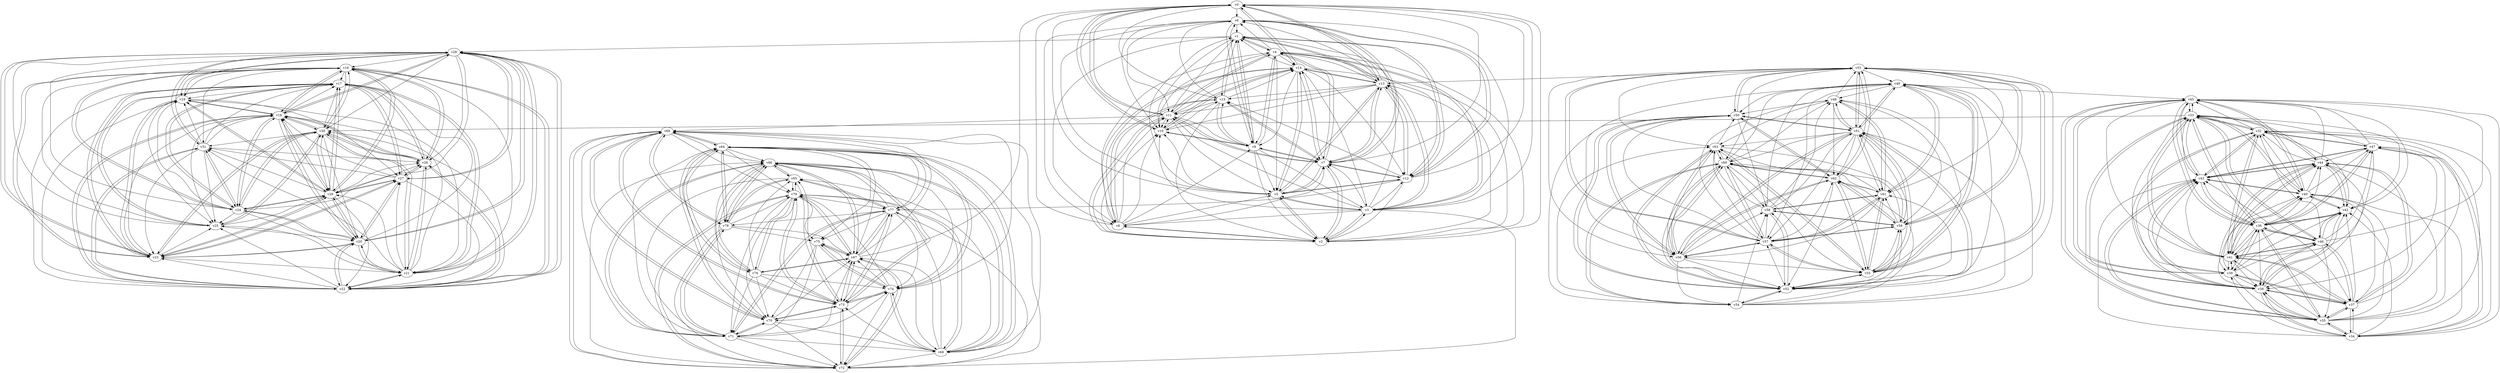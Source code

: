 digraph buchi_test114 {
    v0 [name="v0", player=0, priority=0];
    v1 [name="v1", player=0, priority=0];
    v2 [name="v2", player=0, priority=1];
    v3 [name="v3", player=0, priority=1];
    v4 [name="v4", player=1, priority=1];
    v5 [name="v5", player=1, priority=1];
    v6 [name="v6", player=1, priority=1];
    v7 [name="v7", player=1, priority=0];
    v8 [name="v8", player=1, priority=0];
    v9 [name="v9", player=1, priority=1];
    v10 [name="v10", player=1, priority=0];
    v11 [name="v11", player=0, priority=0];
    v12 [name="v12", player=1, priority=0];
    v13 [name="v13", player=0, priority=0];
    v14 [name="v14", player=1, priority=1];
    v15 [name="v15", player=0, priority=1];
    v16 [name="v16", player=0, priority=0];
    v17 [name="v17", player=1, priority=0];
    v18 [name="v18", player=1, priority=0];
    v19 [name="v19", player=1, priority=1];
    v20 [name="v20", player=1, priority=1];
    v21 [name="v21", player=0, priority=1];
    v22 [name="v22", player=0, priority=1];
    v23 [name="v23", player=1, priority=0];
    v24 [name="v24", player=1, priority=0];
    v25 [name="v25", player=0, priority=0];
    v26 [name="v26", player=0, priority=1];
    v27 [name="v27", player=0, priority=0];
    v28 [name="v28", player=0, priority=0];
    v29 [name="v29", player=1, priority=0];
    v30 [name="v30", player=0, priority=1];
    v31 [name="v31", player=0, priority=0];
    v32 [name="v32", player=1, priority=0];
    v33 [name="v33", player=1, priority=1];
    v34 [name="v34", player=0, priority=0];
    v35 [name="v35", player=0, priority=0];
    v36 [name="v36", player=1, priority=1];
    v37 [name="v37", player=0, priority=1];
    v38 [name="v38", player=0, priority=1];
    v39 [name="v39", player=0, priority=0];
    v40 [name="v40", player=1, priority=1];
    v41 [name="v41", player=0, priority=0];
    v42 [name="v42", player=0, priority=1];
    v43 [name="v43", player=1, priority=1];
    v44 [name="v44", player=0, priority=1];
    v45 [name="v45", player=0, priority=1];
    v46 [name="v46", player=0, priority=0];
    v47 [name="v47", player=0, priority=1];
    v48 [name="v48", player=0, priority=1];
    v49 [name="v49", player=1, priority=1];
    v50 [name="v50", player=0, priority=1];
    v51 [name="v51", player=0, priority=0];
    v52 [name="v52", player=0, priority=1];
    v53 [name="v53", player=1, priority=0];
    v54 [name="v54", player=0, priority=1];
    v55 [name="v55", player=0, priority=1];
    v56 [name="v56", player=0, priority=0];
    v57 [name="v57", player=0, priority=1];
    v58 [name="v58", player=1, priority=0];
    v59 [name="v59", player=1, priority=1];
    v60 [name="v60", player=1, priority=0];
    v61 [name="v61", player=0, priority=1];
    v62 [name="v62", player=1, priority=0];
    v63 [name="v63", player=1, priority=0];
    v64 [name="v64", player=1, priority=0];
    v65 [name="v65", player=1, priority=0];
    v66 [name="v66", player=1, priority=0];
    v67 [name="v67", player=0, priority=0];
    v68 [name="v68", player=0, priority=0];
    v69 [name="v69", player=1, priority=1];
    v70 [name="v70", player=1, priority=0];
    v71 [name="v71", player=1, priority=1];
    v72 [name="v72", player=1, priority=0];
    v73 [name="v73", player=1, priority=1];
    v74 [name="v74", player=1, priority=0];
    v75 [name="v75", player=1, priority=0];
    v76 [name="v76", player=0, priority=1];
    v77 [name="v77", player=0, priority=0];
    v78 [name="v78", player=0, priority=0];
    v79 [name="v79", player=0, priority=1];
    v26 -> v21;
    v55 -> v57;
    v18 -> v17;
    v26 -> v30;
    v18 -> v26;
    v70 -> v64;
    v67 -> v77;
    v70 -> v73;
    v8 -> v0;
    v8 -> v9;
    v11 -> v5;
    v40 -> v41;
    v19 -> v18;
    v30 -> v18;
    v0 -> v14;
    v11 -> v14;
    v48 -> v63;
    v63 -> v52;
    v41 -> v33;
    v4 -> v2;
    v33 -> v38;
    v44 -> v38;
    v52 -> v51;
    v73 -> v74;
    v22 -> v28;
    v74 -> v75;
    v37 -> v35;
    v66 -> v71;
    v15 -> v7;
    v26 -> v16;
    v55 -> v52;
    v7 -> v12;
    v55 -> v61;
    v78 -> v72;
    v18 -> v30;
    v70 -> v68;
    v29 -> v27;
    v8 -> v4;
    v11 -> v0;
    v11 -> v9;
    v40 -> v45;
    v63 -> v56;
    v62 -> v60;
    v41 -> v37;
    v25 -> v20;
    v44 -> v33;
    v73 -> v69;
    v25 -> v29;
    v33 -> v42;
    v44 -> v42;
    v3 -> v1;
    v14 -> v1;
    v51 -> v50;
    v3 -> v10;
    v14 -> v10;
    v22 -> v23;
    v12 -> v77;
    v74 -> v70;
    v74 -> v79;
    v15 -> v2;
    v47 -> v34;
    v15 -> v11;
    v36 -> v43;
    v47 -> v43;
    v18 -> v16;
    v29 -> v22;
    v77 -> v71;
    v21 -> v18;
    v29 -> v31;
    v21 -> v27;
    v11 -> v4;
    v48 -> v53;
    v62 -> v55;
    v41 -> v32;
    v2 -> v13;
    v54 -> v51;
    v54 -> v60;
    v44 -> v37;
    v3 -> v5;
    v14 -> v5;
    v22 -> v18;
    v32 -> v41;
    v51 -> v63;
    v66 -> v70;
    v15 -> v6;
    v17 -> v25;
    v7 -> v2;
    v36 -> v38;
    v47 -> v38;
    v55 -> v51;
    v7 -> v11;
    v36 -> v47;
    v29 -> v17;
    v77 -> v66;
    v29 -> v26;
    v77 -> v75;
    v21 -> v22;
    v50 -> v58;
    v69 -> v71;
    v21 -> v31;
    v40 -> v44;
    v62 -> v50;
    v2 -> v8;
    v62 -> v59;
    v25 -> v28;
    v73 -> v77;
    v3 -> v0;
    v14 -> v0;
    v43 -> v36;
    v51 -> v49;
    v14 -> v9;
    v32 -> v45;
    v43 -> v45;
    v35 -> v41;
    v28 -> v20;
    v36 -> v33;
    v47 -> v33;
    v17 -> v29;
    v28 -> v29;
    v36 -> v42;
    v65 -> v78;
    v68 -> v74;
    v6 -> v10;
    v58 -> v48;
    v21 -> v17;
    v50 -> v53;
    v29 -> v30;
    v69 -> v66;
    v21 -> v26;
    v50 -> v62;
    v39 -> v43;
    v2 -> v3;
    v54 -> v59;
    v73 -> v72;
    v3 -> v4;
    v32 -> v40;
    v43 -> v40;
    v35 -> v36;
    v51 -> v53;
    v35 -> v45;
    v76 -> v64;
    v17 -> v24;
    v28 -> v24;
    v36 -> v37;
    v57 -> v60;
    v65 -> v73;
    v68 -> v69;
    v76 -> v73;
    v6 -> v5;
    v29 -> v16;
    v58 -> v52;
    v77 -> v65;
    v61 -> v48;
    v58 -> v61;
    v42 -> v44;
    v77 -> v74;
    v61 -> v57;
    v69 -> v70;
    v21 -> v30;
    v69 -> v79;
    v39 -> v38;
    v10 -> v11;
    v2 -> v7;
    v54 -> v63;
    v43 -> v35;
    v16 -> v18;
    v51 -> v48;
    v24 -> v31;
    v43 -> v44;
    v35 -> v40;
    v64 -> v76;
    v9 -> v6;
    v17 -> v19;
    v28 -> v19;
    v47 -> v32;
    v9 -> v15;
    v49 -> v51;
    v57 -> v55;
    v68 -> v64;
    v65 -> v77;
    v68 -> v73;
    v6 -> v9;
    v42 -> v39;
    v50 -> v52;
    v39 -> v33;
    v20 -> v29;
    v23 -> v25;
    v11 -> v69;
    v2 -> v11;
    v54 -> v49;
    v1 -> v15;
    v24 -> v17;
    v72 -> v66;
    v24 -> v26;
    v53 -> v62;
    v16 -> v22;
    v16 -> v31;
    v35 -> v44;
    v5 -> v3;
    v46 -> v41;
    v9 -> v1;
    v5 -> v12;
    v57 -> v50;
    v9 -> v10;
    v38 -> v46;
    v17 -> v23;
    v28 -> v23;
    v57 -> v59;
    v49 -> v55;
    v68 -> v77;
    v58 -> v51;
    v50 -> v56;
    v61 -> v56;
    v20 -> v24;
    v31 -> v24;
    v39 -> v37;
    v23 -> v20;
    v39 -> v46;
    v23 -> v29;
    v75 -> v67;
    v13 -> v3;
    v1 -> v10;
    v13 -> v12;
    v24 -> v21;
    v53 -> v57;
    v16 -> v17;
    v24 -> v30;
    v64 -> v66;
    v72 -> v79;
    v16 -> v26;
    v56 -> v62;
    v64 -> v75;
    v1 -> v28;
    v46 -> v36;
    v38 -> v32;
    v5 -> v7;
    v46 -> v45;
    v9 -> v5;
    v28 -> v18;
    v76 -> v67;
    v49 -> v50;
    v57 -> v63;
    v49 -> v59;
    v27 -> v22;
    v68 -> v72;
    v27 -> v31;
    v19 -> v27;
    v42 -> v38;
    v71 -> v74;
    v50 -> v51;
    v61 -> v51;
    v12 -> v6;
    v31 -> v19;
    v60 -> v55;
    v12 -> v15;
    v20 -> v28;
    v4 -> v11;
    v31 -> v28;
    v39 -> v41;
    v52 -> v60;
    v75 -> v71;
    v13 -> v7;
    v34 -> v39;
    v45 -> v39;
    v24 -> v16;
    v53 -> v52;
    v24 -> v25;
    v37 -> v44;
    v53 -> v61;
    v16 -> v21;
    v56 -> v57;
    v64 -> v70;
    v16 -> v30;
    v64 -> v79;
    v5 -> v2;
    v67 -> v72;
    v49 -> v45;
    v57 -> v58;
    v27 -> v17;
    v27 -> v26;
    v19 -> v22;
    v79 -> v73;
    v30 -> v31;
    v71 -> v78;
    v12 -> v1;
    v41 -> v46;
    v20 -> v23;
    v4 -> v6;
    v31 -> v23;
    v23 -> v19;
    v52 -> v55;
    v23 -> v28;
    v45 -> v34;
    v1 -> v9;
    v13 -> v11;
    v34 -> v43;
    v53 -> v56;
    v37 -> v39;
    v56 -> v52;
    v46 -> v35;
    v78 -> v67;
    v18 -> v25;
    v38 -> v40;
    v67 -> v76;
    v70 -> v72;
    v30 -> v17;
    v79 -> v68;
    v0 -> v13;
    v30 -> v26;
    v48 -> v62;
    v71 -> v64;
    v63 -> v60;
    v79 -> v77;
    v12 -> v5;
    v20 -> v18;
    v4 -> v1;
    v31 -> v18;
    v52 -> v50;
    v60 -> v54;
    v60 -> v63;
    v4 -> v10;
    v33 -> v46;
    v75 -> v70;
    v1 -> v4;
    v34 -> v38;
    v1 -> v13;
    v37 -> v34;
    v53 -> v51;
    v34 -> v47;
    v18 -> v20;
    v59 -> v58;
    v38 -> v35;
    v78 -> v71;
    v18 -> v29;
    v70 -> v67;
    v19 -> v21;
    v30 -> v21;
    v79 -> v72;
    v63 -> v55;
    v71 -> v68;
    v71 -> v77;
    v12 -> v0;
    v41 -> v36;
    v60 -> v49;
    v33 -> v32;
    v44 -> v32;
    v60 -> v58;
    v4 -> v5;
    v33 -> v41;
    v44 -> v41;
    v52 -> v54;
    v4 -> v14;
    v52 -> v63;
    v22 -> v31;
    v45 -> v33;
    v66 -> v65;
    v34 -> v42;
    v45 -> v42;
    v37 -> v38;
    v15 -> v1;
    v56 -> v51;
    v66 -> v74;
    v7 -> v6;
    v7 -> v15;
    v59 -> v53;
    v67 -> v66;
    v78 -> v66;
    v18 -> v24;
    v59 -> v62;
    v67 -> v75;
    v78 -> v75;
    v70 -> v71;
    v8 -> v7;
    v27 -> v20;
    v30 -> v16;
    v63 -> v50;
    v19 -> v25;
    v30 -> v25;
    v48 -> v61;
    v63 -> v59;
    v41 -> v40;
    v33 -> v36;
    v52 -> v49;
    v4 -> v9;
    v33 -> v45;
    v44 -> v45;
    v52 -> v58;
    v22 -> v17;
    v3 -> v13;
    v14 -> v13;
    v22 -> v26;
    v51 -> v62;
    v74 -> v64;
    v34 -> v37;
    v74 -> v73;
    v37 -> v42;
    v66 -> v78;
    v15 -> v14;
    v36 -> v46;
    v55 -> v59;
    v18 -> v19;
    v59 -> v57;
    v18 -> v28;
    v8 -> v2;
    v40 -> v34;
    v8 -> v11;
    v11 -> v7;
    v40 -> v43;
    v60 -> v48;
    v73 -> v67;
    v41 -> v44;
    v33 -> v40;
    v3 -> v8;
    v14 -> v8;
    v22 -> v21;
    v51 -> v57;
    v22 -> v30;
    v74 -> v68;
    v66 -> v73;
    v15 -> v9;
    v7 -> v5;
    v36 -> v41;
    v26 -> v18;
    v47 -> v41;
    v7 -> v14;
    v59 -> v52;
    v55 -> v63;
    v78 -> v65;
    v18 -> v23;
    v59 -> v61;
    v29 -> v20;
    v77 -> v69;
    v77 -> v78;
    v21 -> v25;
    v11 -> v2;
    v69 -> v74;
    v48 -> v51;
    v40 -> v47;
    v10 -> v15;
    v62 -> v53;
    v41 -> v39;
    v54 -> v58;
    v53 -> v13;
    v33 -> v44;
    v14 -> v3;
    v22 -> v16;
    v51 -> v52;
    v3 -> v12;
    v14 -> v12;
    v22 -> v25;
    v51 -> v61;
    v74 -> v72;
    v66 -> v68;
    v7 -> v0;
    v47 -> v36;
    v55 -> v49;
    v7 -> v9;
    v36 -> v45;
    v47 -> v45;
    v29 -> v24;
    v77 -> v73;
    v21 -> v20;
    v40 -> v33;
    v21 -> v29;
    v40 -> v42;
    v69 -> v78;
    v25 -> v17;
    v73 -> v66;
    v33 -> v30;
    v54 -> v62;
    v3 -> v7;
    v14 -> v7;
    v22 -> v20;
    v32 -> v43;
    v51 -> v56;
    v17 -> v27;
    v28 -> v27;
    v7 -> v4;
    v36 -> v40;
    v55 -> v53;
    v6 -> v8;
    v29 -> v19;
    v69 -> v64;
    v61 -> v60;
    v40 -> v37;
    v69 -> v73;
    v10 -> v14;
    v62 -> v52;
    v2 -> v10;
    v62 -> v61;
    v73 -> v70;
    v32 -> v38;
    v3 -> v2;
    v14 -> v2;
    v35 -> v34;
    v43 -> v38;
    v3 -> v11;
    v32 -> v47;
    v43 -> v47;
    v35 -> v43;
    v51 -> v60;
    v28 -> v22;
    v36 -> v35;
    v65 -> v71;
    v55 -> v48;
    v28 -> v31;
    v68 -> v67;
    v36 -> v44;
    v47 -> v44;
    v76 -> v71;
    v6 -> v3;
    v6 -> v12;
    v29 -> v23;
    v58 -> v59;
    v61 -> v55;
    v21 -> v28;
    v10 -> v0;
    v39 -> v36;
    v10 -> v9;
    v39 -> v45;
    v2 -> v5;
    v62 -> v56;
    v25 -> v16;
    v54 -> v52;
    v73 -> v65;
    v24 -> v20;
    v32 -> v33;
    v43 -> v33;
    v72 -> v69;
    v24 -> v29;
    v67 -> v0;
    v32 -> v42;
    v51 -> v55;
    v35 -> v38;
    v64 -> v74;
    v35 -> v47;
    v9 -> v4;
    v57 -> v53;
    v65 -> v66;
    v76 -> v66;
    v17 -> v26;
    v28 -> v26;
    v36 -> v39;
    v57 -> v62;
    v6 -> v7;
    v29 -> v18;
    v77 -> v67;
    v58 -> v63;
    v42 -> v46;
    v69 -> v72;
    v20 -> v27;
    v2 -> v0;
    v13 -> v6;
    v13 -> v15;
    v53 -> v60;
    v72 -> v73;
    v64 -> v69;
    v16 -> v29;
    v64 -> v78;
    v5 -> v1;
    v5 -> v10;
    v57 -> v48;
    v17 -> v21;
    v28 -> v21;
    v76 -> v70;
    v28 -> v30;
    v68 -> v66;
    v65 -> v79;
    v76 -> v79;
    v6 -> v11;
    v58 -> v49;
    v42 -> v41;
    v50 -> v54;
    v61 -> v63;
    v20 -> v22;
    v31 -> v22;
    v39 -> v35;
    v39 -> v44;
    v23 -> v27;
    v75 -> v74;
    v13 -> v1;
    v1 -> v8;
    v13 -> v10;
    v24 -> v19;
    v53 -> v55;
    v43 -> v32;
    v72 -> v77;
    v16 -> v24;
    v56 -> v60;
    v35 -> v37;
    v46 -> v43;
    v3 -> v72;
    v9 -> v3;
    v5 -> v14;
    v28 -> v16;
    v76 -> v65;
    v49 -> v48;
    v57 -> v61;
    v76 -> v74;
    v49 -> v57;
    v27 -> v29;
    v68 -> v79;
    v79 -> v67;
    v79 -> v76;
    v42 -> v36;
    v71 -> v72;
    v61 -> v49;
    v61 -> v58;
    v31 -> v17;
    v20 -> v17;
    v12 -> v13;
    v31 -> v26;
    v60 -> v62;
    v13 -> v5;
    v1 -> v12;
    v13 -> v14;
    v53 -> v50;
    v53 -> v59;
    v16 -> v19;
    v56 -> v55;
    v35 -> v32;
    v64 -> v68;
    v64 -> v77;
    v5 -> v0;
    v46 -> v38;
    v38 -> v34;
    v46 -> v47;
    v9 -> v7;
    v38 -> v43;
    v57 -> v56;
    v67 -> v79;
    v78 -> v79;
    v68 -> v65;
    v49 -> v61;
    v6 -> v1;
    v30 -> v20;
    v79 -> v71;
    v19 -> v29;
    v30 -> v29;
    v71 -> v67;
    v42 -> v40;
    v20 -> v21;
    v60 -> v57;
    v23 -> v17;
    v13 -> v0;
    v34 -> v32;
    v45 -> v41;
    v24 -> v18;
    v72 -> v67;
    v56 -> v50;
    v53 -> v63;
    v37 -> v46;
    v16 -> v23;
    v64 -> v72;
    v46 -> v33;
    v26 -> v27;
    v46 -> v42;
    v9 -> v2;
    v5 -> v13;
    v8 -> v15;
    v27 -> v28;
    v0 -> v11;
    v30 -> v24;
    v79 -> v75;
    v60 -> v52;
    v31 -> v25;
    v23 -> v21;
    v52 -> v57;
    v23 -> v30;
    v75 -> v68;
    v13 -> v4;
    v45 -> v36;
    v53 -> v49;
    v37 -> v32;
    v37 -> v41;
    v56 -> v54;
    v56 -> v63;
    v26 -> v22;
    v46 -> v37;
    v38 -> v33;
    v67 -> v69;
    v78 -> v69;
    v38 -> v42;
    v8 -> v10;
    v27 -> v23;
    v0 -> v6;
    v79 -> v70;
    v0 -> v15;
    v19 -> v28;
    v71 -> v66;
    v12 -> v7;
    v41 -> v43;
    v60 -> v56;
    v4 -> v3;
    v44 -> v39;
    v23 -> v16;
    v4 -> v12;
    v52 -> v61;
    v74 -> v67;
    v45 -> v40;
    v56 -> v49;
    v15 -> v8;
    v56 -> v58;
    v26 -> v17;
    v46 -> v32;
    v7 -> v13;
    v59 -> v51;
    v55 -> v62;
    v67 -> v64;
    v78 -> v64;
    v18 -> v22;
    v59 -> v60;
    v38 -> v37;
    v67 -> v73;
    v70 -> v69;
    v8 -> v5;
    v27 -> v18;
    v11 -> v1;
    v8 -> v14;
    v48 -> v50;
    v79 -> v65;
    v0 -> v10;
    v11 -> v10;
    v19 -> v23;
    v30 -> v23;
    v48 -> v59;
    v71 -> v70;
    v12 -> v2;
    v41 -> v38;
    v25 -> v30;
    v4 -> v7;
    v33 -> v43;
    v44 -> v43;
    v73 -> v79;
    v34 -> v35;
    v45 -> v35;
    v66 -> v67;
    v66 -> v76;
}
